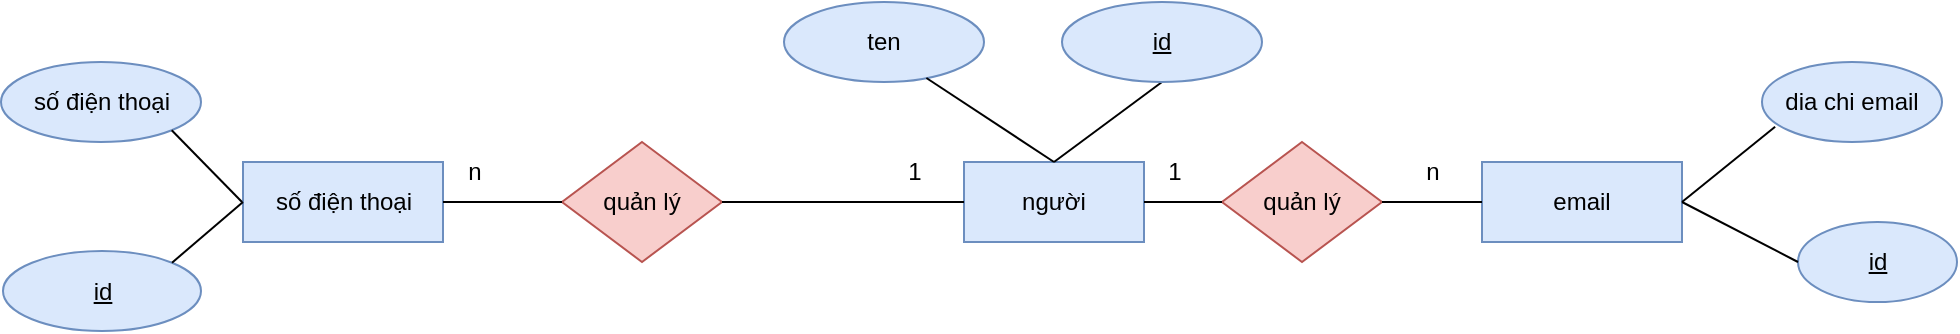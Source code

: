 <mxfile version="26.2.6">
  <diagram name="Trang-1" id="ZjCOGHNvGokmJtzFNP6-">
    <mxGraphModel dx="232" dy="527" grid="1" gridSize="10" guides="1" tooltips="1" connect="1" arrows="1" fold="1" page="1" pageScale="1" pageWidth="827" pageHeight="1169" math="0" shadow="0">
      <root>
        <mxCell id="0" />
        <mxCell id="1" parent="0" />
        <mxCell id="bbUwoebBi7SuiLzOVzdQ-1" value="số điện thoại" style="ellipse;whiteSpace=wrap;html=1;align=center;fillColor=#dae8fc;strokeColor=#6c8ebf;" parent="1" vertex="1">
          <mxGeometry x="1089.5" y="390" width="100" height="40" as="geometry" />
        </mxCell>
        <mxCell id="bbUwoebBi7SuiLzOVzdQ-2" value="id" style="ellipse;whiteSpace=wrap;html=1;align=center;fontStyle=4;fillColor=#dae8fc;strokeColor=#6c8ebf;" parent="1" vertex="1">
          <mxGeometry x="1090.5" y="484.5" width="99" height="40" as="geometry" />
        </mxCell>
        <mxCell id="bbUwoebBi7SuiLzOVzdQ-3" value="số điện thoại" style="whiteSpace=wrap;html=1;align=center;fillColor=#dae8fc;strokeColor=#6c8ebf;" parent="1" vertex="1">
          <mxGeometry x="1210.5" y="440" width="100" height="40" as="geometry" />
        </mxCell>
        <mxCell id="bbUwoebBi7SuiLzOVzdQ-4" value="ten" style="ellipse;whiteSpace=wrap;html=1;align=center;fillColor=#dae8fc;strokeColor=#6c8ebf;" parent="1" vertex="1">
          <mxGeometry x="1481" y="360" width="100" height="40" as="geometry" />
        </mxCell>
        <mxCell id="bbUwoebBi7SuiLzOVzdQ-5" value="người" style="whiteSpace=wrap;html=1;align=center;fillColor=#dae8fc;strokeColor=#6c8ebf;" parent="1" vertex="1">
          <mxGeometry x="1571" y="440" width="90" height="40" as="geometry" />
        </mxCell>
        <mxCell id="bbUwoebBi7SuiLzOVzdQ-8" value="id" style="ellipse;whiteSpace=wrap;html=1;align=center;fontStyle=4;fillColor=#dae8fc;strokeColor=#6c8ebf;" parent="1" vertex="1">
          <mxGeometry x="1988" y="470" width="79.5" height="40" as="geometry" />
        </mxCell>
        <mxCell id="bbUwoebBi7SuiLzOVzdQ-9" value="email" style="whiteSpace=wrap;html=1;align=center;fillColor=#dae8fc;strokeColor=#6c8ebf;" parent="1" vertex="1">
          <mxGeometry x="1830" y="440" width="100" height="40" as="geometry" />
        </mxCell>
        <mxCell id="bbUwoebBi7SuiLzOVzdQ-10" value="dia chi email" style="ellipse;whiteSpace=wrap;html=1;align=center;fillColor=#dae8fc;strokeColor=#6c8ebf;" parent="1" vertex="1">
          <mxGeometry x="1970" y="390" width="90" height="40" as="geometry" />
        </mxCell>
        <mxCell id="bbUwoebBi7SuiLzOVzdQ-11" value="" style="endArrow=none;html=1;rounded=0;exitX=0.073;exitY=0.81;exitDx=0;exitDy=0;entryX=1;entryY=0.5;entryDx=0;entryDy=0;exitPerimeter=0;" parent="1" source="bbUwoebBi7SuiLzOVzdQ-10" target="bbUwoebBi7SuiLzOVzdQ-9" edge="1">
          <mxGeometry width="50" height="50" relative="1" as="geometry">
            <mxPoint x="1870.5" y="550" as="sourcePoint" />
            <mxPoint x="1860.5" y="500" as="targetPoint" />
          </mxGeometry>
        </mxCell>
        <mxCell id="bbUwoebBi7SuiLzOVzdQ-15" value="" style="endArrow=none;html=1;rounded=0;entryX=0.5;entryY=0;entryDx=0;entryDy=0;exitX=0.5;exitY=1;exitDx=0;exitDy=0;" parent="1" source="bbUwoebBi7SuiLzOVzdQ-29" target="bbUwoebBi7SuiLzOVzdQ-5" edge="1">
          <mxGeometry width="50" height="50" relative="1" as="geometry">
            <mxPoint x="1616" y="370" as="sourcePoint" />
            <mxPoint x="1510" y="500" as="targetPoint" />
          </mxGeometry>
        </mxCell>
        <mxCell id="bbUwoebBi7SuiLzOVzdQ-17" value="" style="endArrow=none;html=1;rounded=0;entryX=0.5;entryY=0;entryDx=0;entryDy=0;exitX=0.712;exitY=0.95;exitDx=0;exitDy=0;exitPerimeter=0;" parent="1" source="bbUwoebBi7SuiLzOVzdQ-4" target="bbUwoebBi7SuiLzOVzdQ-5" edge="1">
          <mxGeometry width="50" height="50" relative="1" as="geometry">
            <mxPoint x="1707" y="408" as="sourcePoint" />
            <mxPoint x="1671" y="450" as="targetPoint" />
          </mxGeometry>
        </mxCell>
        <mxCell id="bbUwoebBi7SuiLzOVzdQ-20" value="quản lý" style="rhombus;whiteSpace=wrap;html=1;fillColor=#f8cecc;strokeColor=#b85450;" parent="1" vertex="1">
          <mxGeometry x="1370" y="430" width="80" height="60" as="geometry" />
        </mxCell>
        <mxCell id="bbUwoebBi7SuiLzOVzdQ-21" value="" style="endArrow=none;html=1;rounded=0;entryX=0;entryY=0.5;entryDx=0;entryDy=0;exitX=1;exitY=0.5;exitDx=0;exitDy=0;" parent="1" source="bbUwoebBi7SuiLzOVzdQ-20" target="bbUwoebBi7SuiLzOVzdQ-5" edge="1">
          <mxGeometry width="50" height="50" relative="1" as="geometry">
            <mxPoint x="1460" y="550" as="sourcePoint" />
            <mxPoint x="1510" y="500" as="targetPoint" />
          </mxGeometry>
        </mxCell>
        <mxCell id="bbUwoebBi7SuiLzOVzdQ-22" value="" style="endArrow=none;html=1;rounded=0;entryX=0;entryY=0.5;entryDx=0;entryDy=0;exitX=1;exitY=0.5;exitDx=0;exitDy=0;" parent="1" source="bbUwoebBi7SuiLzOVzdQ-3" target="bbUwoebBi7SuiLzOVzdQ-20" edge="1">
          <mxGeometry width="50" height="50" relative="1" as="geometry">
            <mxPoint x="1460" y="470" as="sourcePoint" />
            <mxPoint x="1581" y="470" as="targetPoint" />
          </mxGeometry>
        </mxCell>
        <mxCell id="bbUwoebBi7SuiLzOVzdQ-23" value="" style="endArrow=none;html=1;rounded=0;entryX=1;entryY=1;entryDx=0;entryDy=0;" parent="1" target="bbUwoebBi7SuiLzOVzdQ-1" edge="1">
          <mxGeometry width="50" height="50" relative="1" as="geometry">
            <mxPoint x="1210" y="460" as="sourcePoint" />
            <mxPoint x="1380" y="470" as="targetPoint" />
          </mxGeometry>
        </mxCell>
        <mxCell id="bbUwoebBi7SuiLzOVzdQ-24" value="" style="endArrow=none;html=1;rounded=0;entryX=1;entryY=0;entryDx=0;entryDy=0;exitX=0;exitY=0.5;exitDx=0;exitDy=0;" parent="1" target="bbUwoebBi7SuiLzOVzdQ-2" edge="1" source="bbUwoebBi7SuiLzOVzdQ-3">
          <mxGeometry width="50" height="50" relative="1" as="geometry">
            <mxPoint x="1210" y="480" as="sourcePoint" />
            <mxPoint x="1195" y="434" as="targetPoint" />
          </mxGeometry>
        </mxCell>
        <mxCell id="bbUwoebBi7SuiLzOVzdQ-25" value="n" style="text;html=1;align=center;verticalAlign=middle;resizable=0;points=[];autosize=1;strokeColor=none;fillColor=none;" parent="1" vertex="1">
          <mxGeometry x="1310.5" y="430" width="30" height="30" as="geometry" />
        </mxCell>
        <mxCell id="bbUwoebBi7SuiLzOVzdQ-26" value="1" style="text;html=1;align=center;verticalAlign=middle;resizable=0;points=[];autosize=1;strokeColor=none;fillColor=none;" parent="1" vertex="1">
          <mxGeometry x="1531" y="430" width="30" height="30" as="geometry" />
        </mxCell>
        <mxCell id="bbUwoebBi7SuiLzOVzdQ-29" value="id" style="ellipse;whiteSpace=wrap;html=1;align=center;fontStyle=4;fillColor=#dae8fc;strokeColor=#6c8ebf;" parent="1" vertex="1">
          <mxGeometry x="1620" y="360" width="100" height="40" as="geometry" />
        </mxCell>
        <mxCell id="bbUwoebBi7SuiLzOVzdQ-30" value="" style="endArrow=none;html=1;rounded=0;exitX=0;exitY=0.5;exitDx=0;exitDy=0;entryX=1;entryY=0.5;entryDx=0;entryDy=0;" parent="1" source="bbUwoebBi7SuiLzOVzdQ-8" target="bbUwoebBi7SuiLzOVzdQ-9" edge="1">
          <mxGeometry width="50" height="50" relative="1" as="geometry">
            <mxPoint x="1986" y="422" as="sourcePoint" />
            <mxPoint x="1925" y="460" as="targetPoint" />
          </mxGeometry>
        </mxCell>
        <mxCell id="bbUwoebBi7SuiLzOVzdQ-34" value="quản lý" style="rhombus;whiteSpace=wrap;html=1;fillColor=#f8cecc;strokeColor=#b85450;" parent="1" vertex="1">
          <mxGeometry x="1700" y="430" width="80" height="60" as="geometry" />
        </mxCell>
        <mxCell id="bbUwoebBi7SuiLzOVzdQ-35" value="" style="endArrow=none;html=1;rounded=0;entryX=0;entryY=0.5;entryDx=0;entryDy=0;exitX=1;exitY=0.5;exitDx=0;exitDy=0;" parent="1" source="bbUwoebBi7SuiLzOVzdQ-5" target="bbUwoebBi7SuiLzOVzdQ-34" edge="1">
          <mxGeometry width="50" height="50" relative="1" as="geometry">
            <mxPoint x="1670" y="460" as="sourcePoint" />
            <mxPoint x="1581" y="470" as="targetPoint" />
          </mxGeometry>
        </mxCell>
        <mxCell id="bbUwoebBi7SuiLzOVzdQ-36" value="" style="endArrow=none;html=1;rounded=0;entryX=0;entryY=0.5;entryDx=0;entryDy=0;" parent="1" target="bbUwoebBi7SuiLzOVzdQ-9" edge="1">
          <mxGeometry width="50" height="50" relative="1" as="geometry">
            <mxPoint x="1780" y="460" as="sourcePoint" />
            <mxPoint x="1710" y="470" as="targetPoint" />
          </mxGeometry>
        </mxCell>
        <mxCell id="bbUwoebBi7SuiLzOVzdQ-37" value="1" style="text;html=1;align=center;verticalAlign=middle;resizable=0;points=[];autosize=1;strokeColor=none;fillColor=none;" parent="1" vertex="1">
          <mxGeometry x="1661" y="430" width="30" height="30" as="geometry" />
        </mxCell>
        <mxCell id="bbUwoebBi7SuiLzOVzdQ-38" value="n" style="text;html=1;align=center;verticalAlign=middle;resizable=0;points=[];autosize=1;strokeColor=none;fillColor=none;" parent="1" vertex="1">
          <mxGeometry x="1790" y="430" width="30" height="30" as="geometry" />
        </mxCell>
      </root>
    </mxGraphModel>
  </diagram>
</mxfile>
